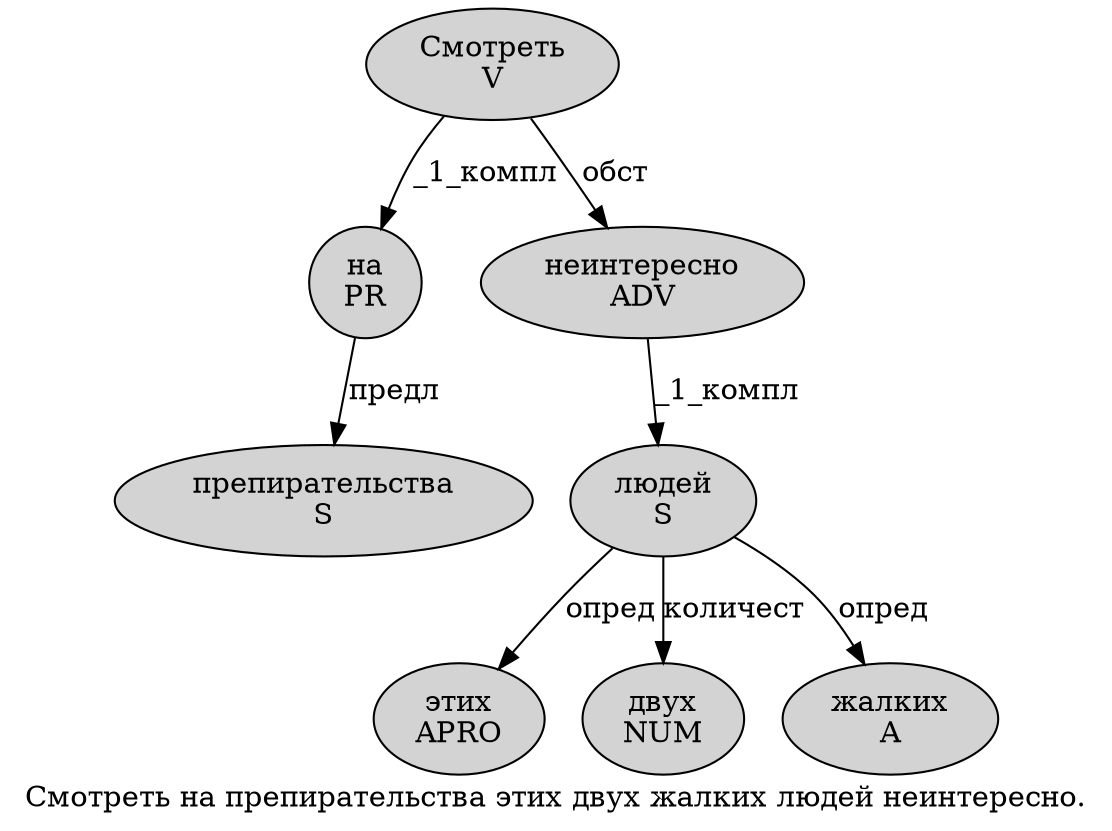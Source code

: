 digraph SENTENCE_3086 {
	graph [label="Смотреть на препирательства этих двух жалких людей неинтересно."]
	node [style=filled]
		0 [label="Смотреть
V" color="" fillcolor=lightgray penwidth=1 shape=ellipse]
		1 [label="на
PR" color="" fillcolor=lightgray penwidth=1 shape=ellipse]
		2 [label="препирательства
S" color="" fillcolor=lightgray penwidth=1 shape=ellipse]
		3 [label="этих
APRO" color="" fillcolor=lightgray penwidth=1 shape=ellipse]
		4 [label="двух
NUM" color="" fillcolor=lightgray penwidth=1 shape=ellipse]
		5 [label="жалких
A" color="" fillcolor=lightgray penwidth=1 shape=ellipse]
		6 [label="людей
S" color="" fillcolor=lightgray penwidth=1 shape=ellipse]
		7 [label="неинтересно
ADV" color="" fillcolor=lightgray penwidth=1 shape=ellipse]
			0 -> 1 [label="_1_компл"]
			0 -> 7 [label="обст"]
			6 -> 3 [label="опред"]
			6 -> 4 [label="количест"]
			6 -> 5 [label="опред"]
			1 -> 2 [label="предл"]
			7 -> 6 [label="_1_компл"]
}